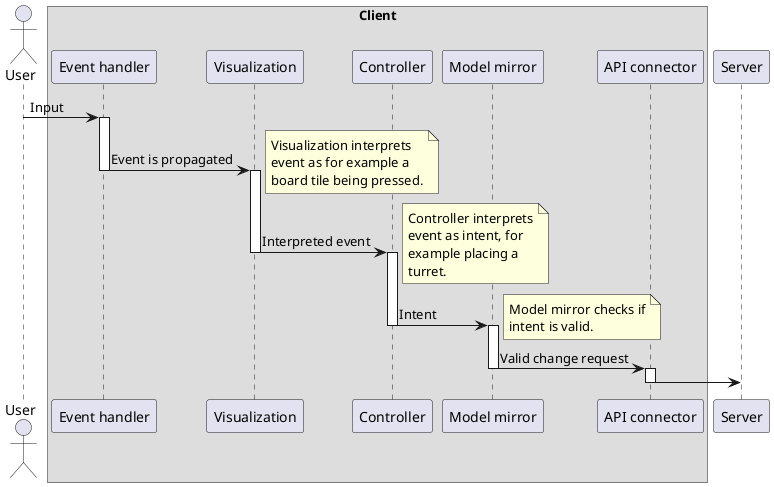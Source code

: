 @startuml
'https://plantuml.com/sequence-diagram

actor "User" as user
box "Client"
    participant "Event handler" as event
    participant "Visualization" as visualization
    participant "Controller" as controller
    participant "Model mirror" as mirror
    participant "API connector" as connector
end box
participant "Server" as server

user -> event : Input

activate event
event -> visualization : Event is propagated
deactivate event

activate visualization
note right
    Visualization interprets
    event as for example a
    board tile being pressed.
end note
visualization -> controller : Interpreted event
deactivate visualization

activate controller
note right
    Controller interprets
    event as intent, for
    example placing a
    turret.
end note
controller -> mirror : Intent
deactivate controller

activate mirror
note right
    Model mirror checks if
    intent is valid.
end note
mirror -> connector : Valid change request
deactivate mirror

activate connector
connector -> server
deactivate connector

@enduml